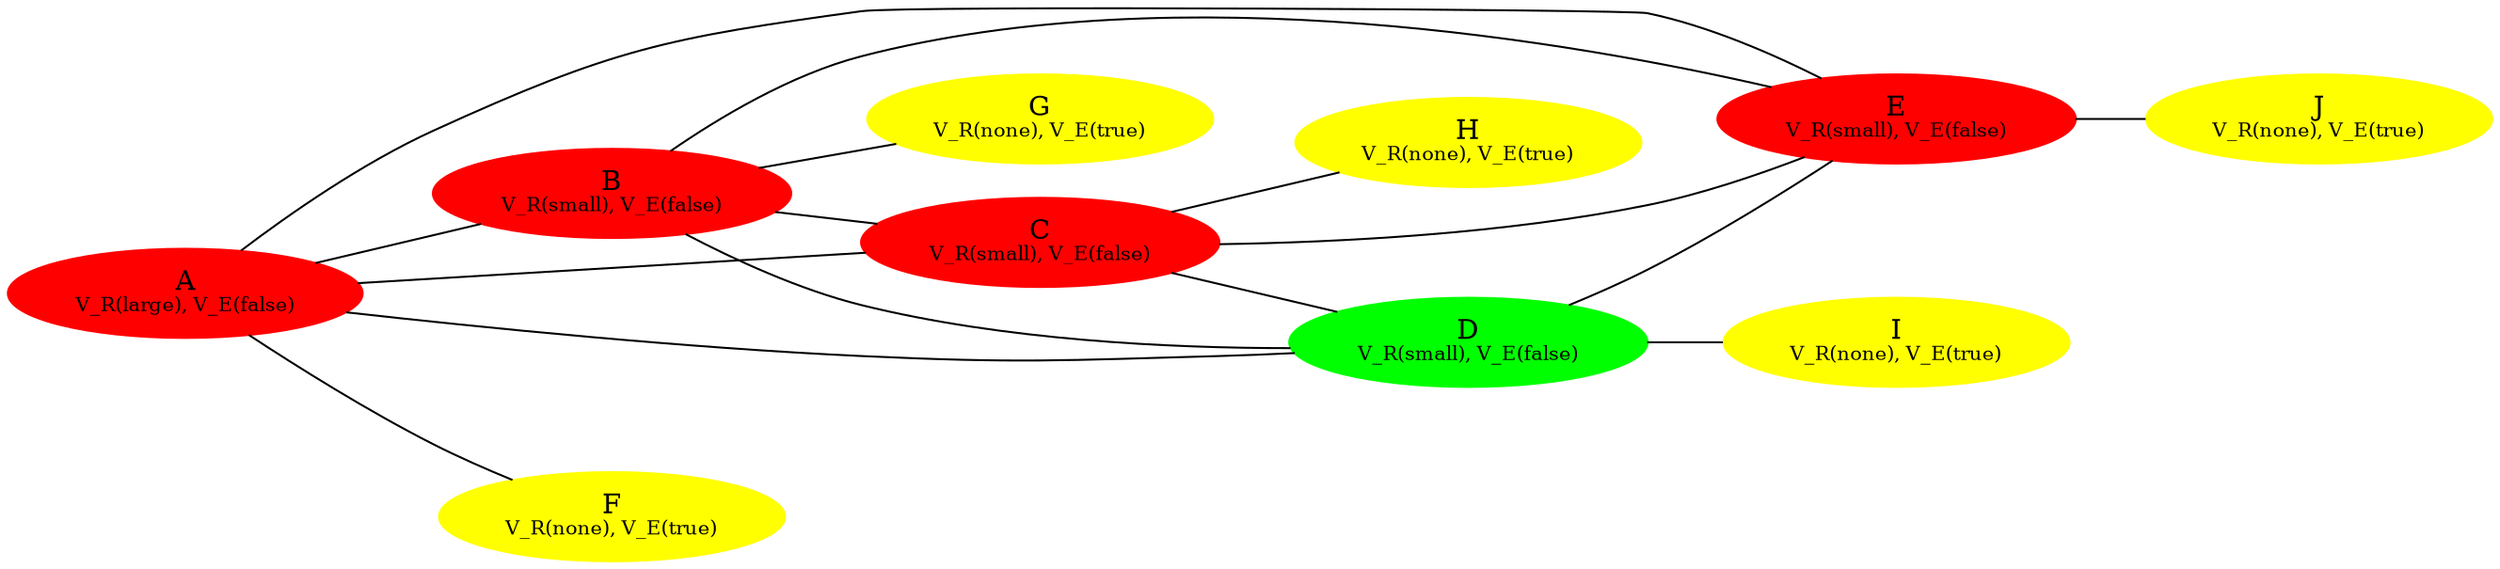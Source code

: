 graph {
 rankdir=LR;
A[label=<A<BR /><FONT POINT-SIZE="10">V_R(large), V_E(false)</FONT>>,style=filled, color=red];
B[label=<B<BR /><FONT POINT-SIZE="10">V_R(small), V_E(false)</FONT>>,style=filled, color=red];
C[label=<C<BR /><FONT POINT-SIZE="10">V_R(small), V_E(false)</FONT>>,style=filled, color=red];
D[label=<D<BR /><FONT POINT-SIZE="10">V_R(small), V_E(false)</FONT>>,style=filled, color=green];
E[label=<E<BR /><FONT POINT-SIZE="10">V_R(small), V_E(false)</FONT>>,style=filled, color=red];
F[label=<F<BR /><FONT POINT-SIZE="10">V_R(none), V_E(true)</FONT>>,style=filled, color=yellow];
G[label=<G<BR /><FONT POINT-SIZE="10">V_R(none), V_E(true)</FONT>>,style=filled, color=yellow];
H[label=<H<BR /><FONT POINT-SIZE="10">V_R(none), V_E(true)</FONT>>,style=filled, color=yellow];
I[label=<I<BR /><FONT POINT-SIZE="10">V_R(none), V_E(true)</FONT>>,style=filled, color=yellow];
J[label=<J<BR /><FONT POINT-SIZE="10">V_R(none), V_E(true)</FONT>>,style=filled, color=yellow];
A -- {{B C D E F }}
B -- {{C D E G }}
C -- {{D E H }}
D -- {{E I }}
E -- {{J }}
F -- {{}}
G -- {{}}
H -- {{}}
I -- {{}}
J -- {{}}
}